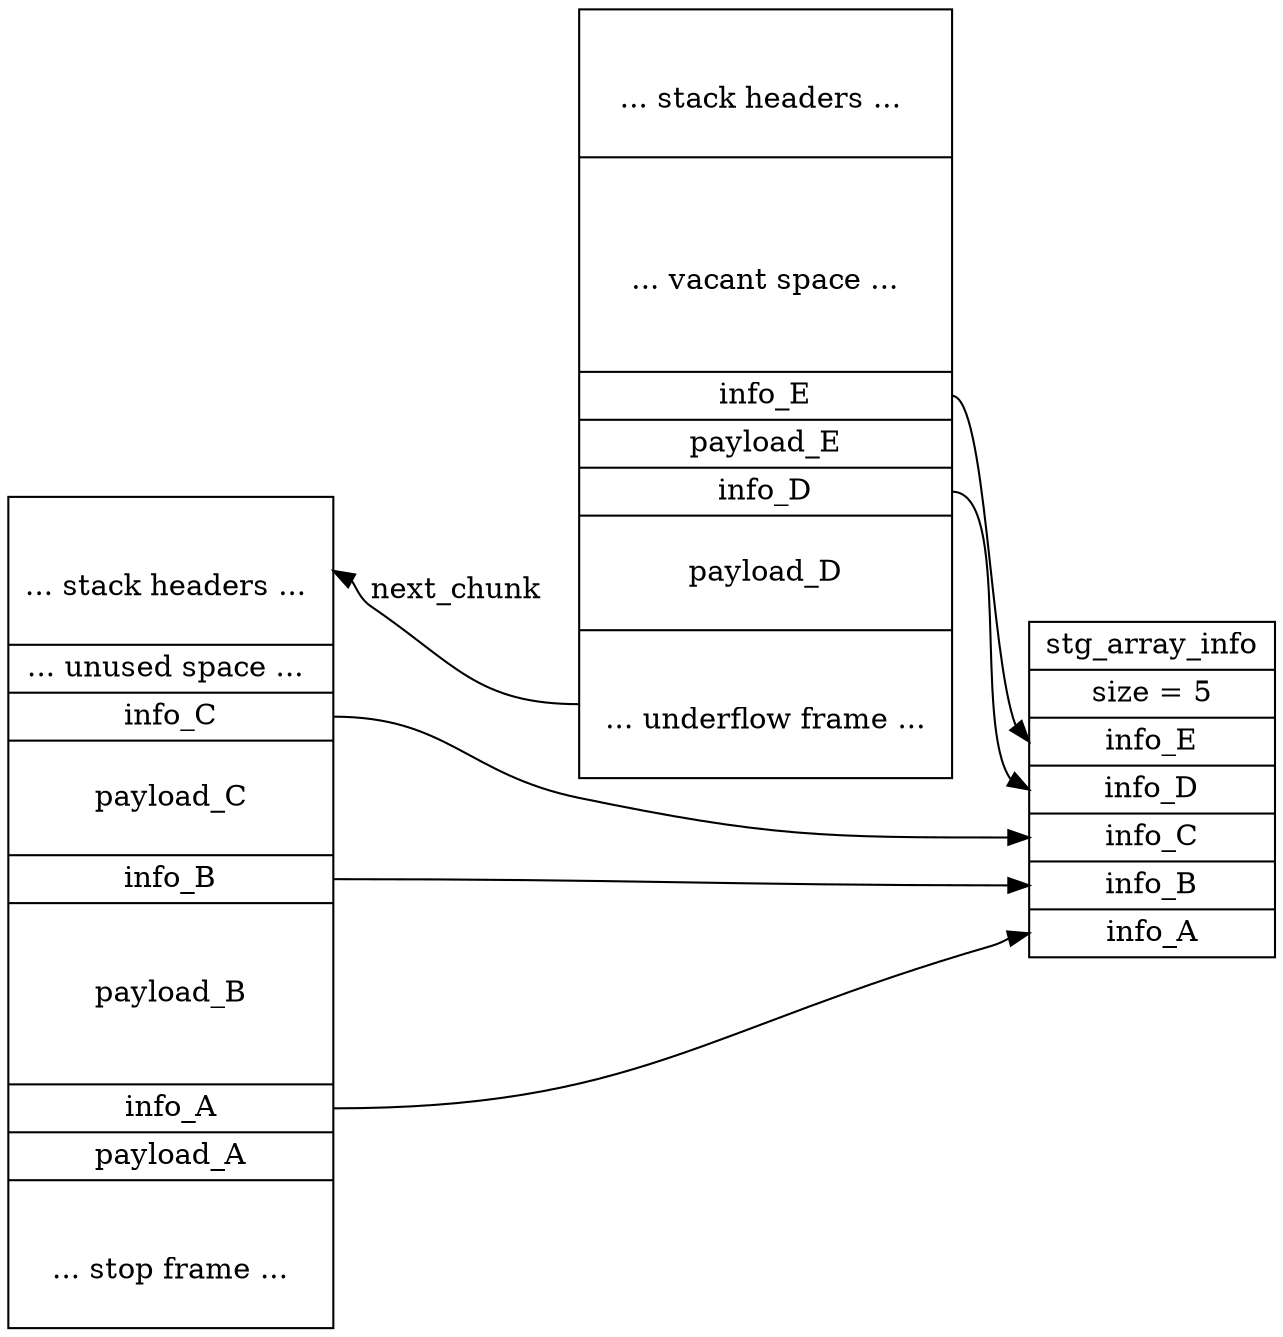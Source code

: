 digraph {
    node [shape=record];

    stack1
    [label=" <top> \n\n... stack headers ... \n\n\
           | ... unused space ... \n \
           | <C> info_C     \
           | \npayload_C\n\n      \
           | <B> info_B     \
           | \n\npayload_B\n\n\n      \
           | <A> info_A     \
           | payload_A\n      \
           | \n\n   ... stop frame ...   \n\n"];

    stack2
    [label=" <top> \n\n... stack headers ... \n\n\
           | \n\n\n ... vacant space ... \n\n\n \
           | <E> info_E     \
           | payload_E      \
           | <D> info_D     \
           | \npayload_D\n\n      \
           | <underflow> \n\n ... underflow frame ... \n\n"];

    array
    [label=" stg_array_info \
           | size = 5 \
           | <E> info_E \
           | <D> info_D \
           | <C> info_C \
           | <B> info_B \
           | <A> info_A "]

    stack1:A -> array:A
    stack1:B -> array:B
    stack1:C -> array:C
    stack2:D -> array:D
    stack2:E -> array:E

    stack2:underflow -> stack1:top [label="next_chunk"]

    /* I use these edges to make the stacks be on the same height */
    stack1:top -> stack2:top [label="", style=invis]
    stack1:top -> stack2:top [label="", style=invis]

  rankdir="LR"
}


